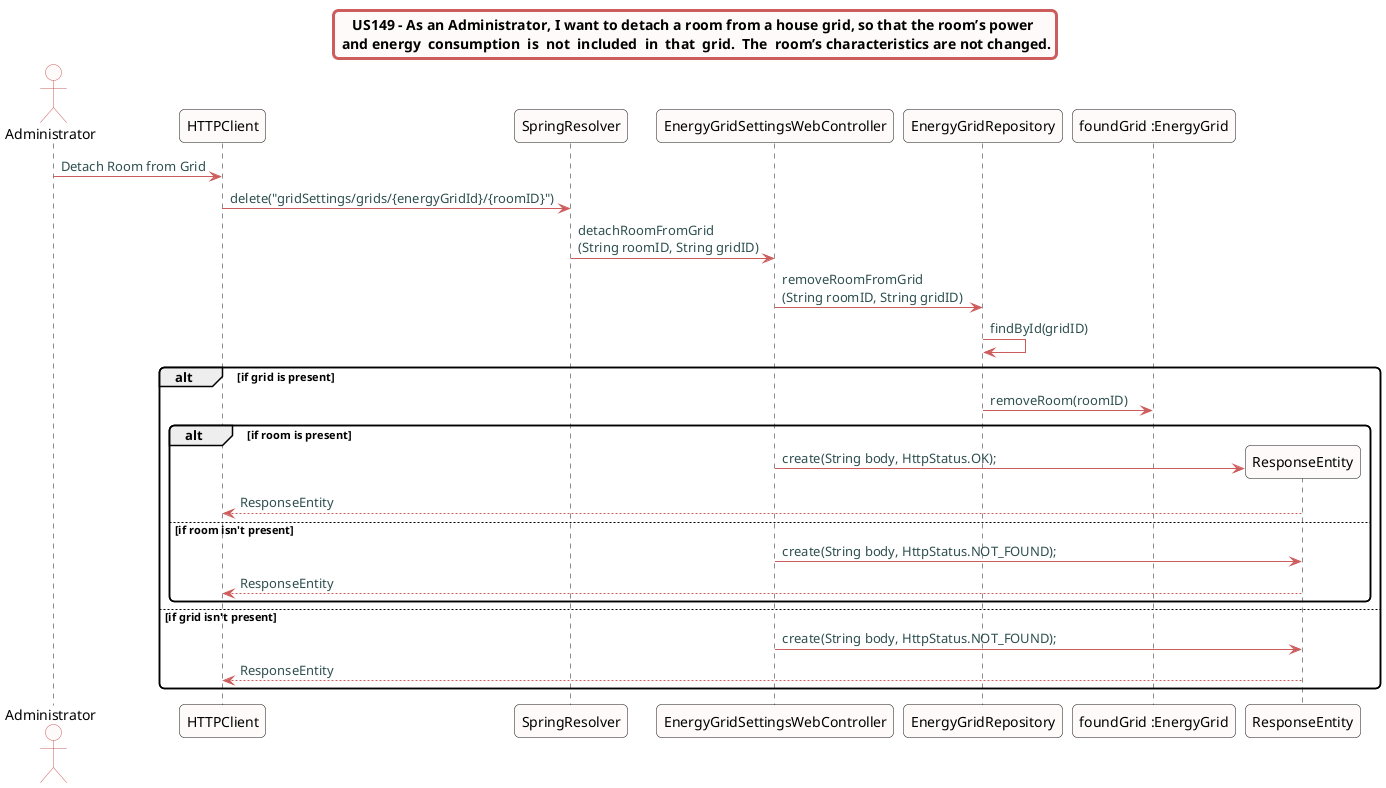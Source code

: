 @startuml

title  US149 - As an Administrator, I want to detach a room from a house grid, so that the room’s power \n and energy  consumption  is  not  included  in  that  grid.  The  room’s characteristics are not changed.
skinparam titleBorderRoundCorner 10
skinparam titleBorderThickness 3
skinparam titleBorderColor indianred
skinparam titleBackgroundColor snow
skinparam FontName quicksand

skinparam actor {
  BorderColor indianred
  backgroundColor Snow
  }

skinparam sequence {
  LifeLineBackgroundColor indianred
  ParticipantBackgroundColor snow
}

skinparam roundcorner 10

skinparam component {
  arrowThickness 1
  ArrowFontName Verdana
  ArrowColor indianred
  ArrowFontColor darkslategrey
}

actor "Administrator"

Administrator->HTTPClient: Detach Room from Grid
HTTPClient -> SpringResolver: delete("gridSettings/grids/{energyGridId}/{roomID}")
SpringResolver -> EnergyGridSettingsWebController: detachRoomFromGrid\n(String roomID, String gridID)
EnergyGridSettingsWebController->EnergyGridRepository: removeRoomFromGrid\n(String roomID, String gridID)
EnergyGridRepository->EnergyGridRepository: findById(gridID)
alt if grid is present
EnergyGridRepository->"foundGrid :EnergyGrid" : removeRoom(roomID)
alt if room is present
create ResponseEntity
EnergyGridSettingsWebController -> ResponseEntity: create(String body, HttpStatus.OK);
ResponseEntity-->HTTPClient: ResponseEntity
else if room isn't present
EnergyGridSettingsWebController -> ResponseEntity: create(String body, HttpStatus.NOT_FOUND);
ResponseEntity-->HTTPClient: ResponseEntity
end
else if grid isn't present
EnergyGridSettingsWebController -> ResponseEntity: create(String body, HttpStatus.NOT_FOUND);
ResponseEntity-->HTTPClient: ResponseEntity
end
@enduml